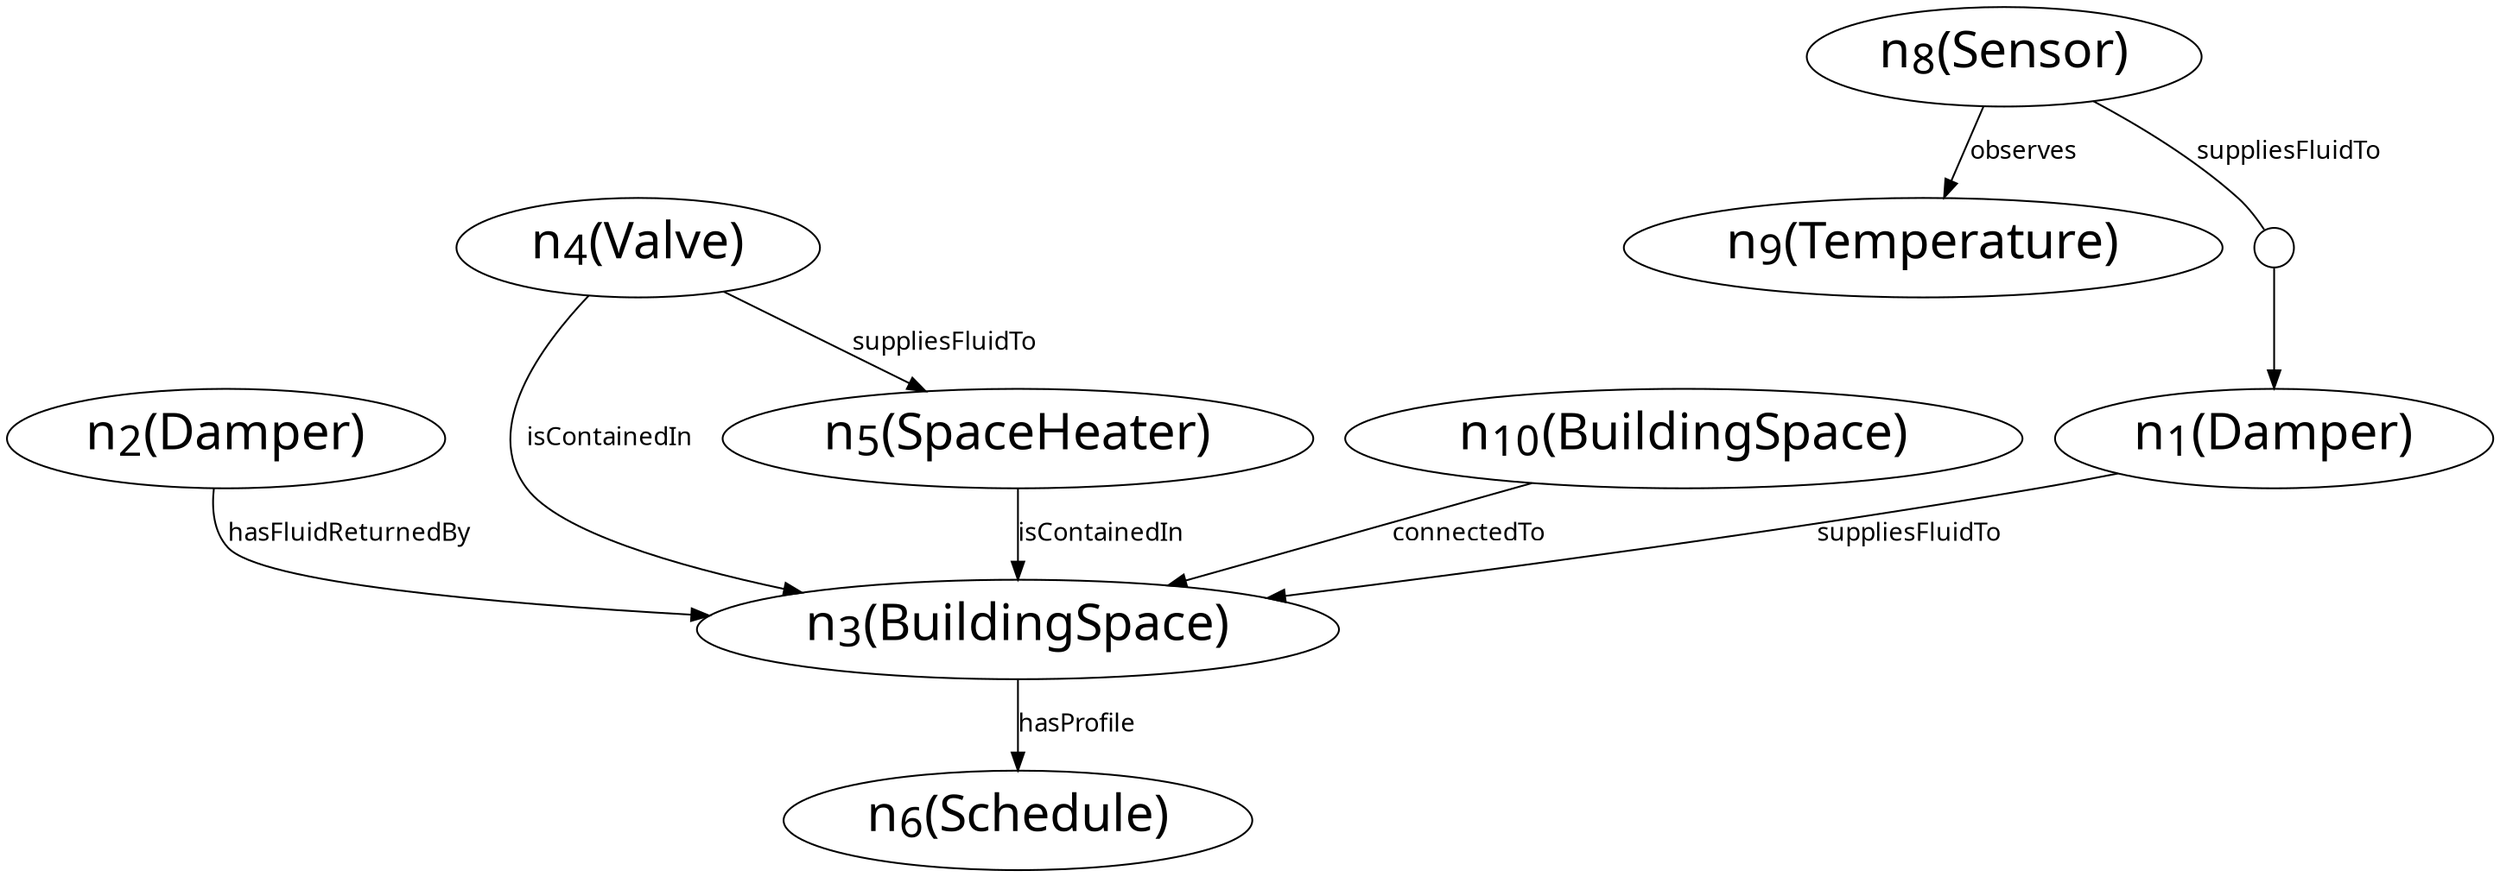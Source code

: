 digraph G {
subgraph  {
<n<SUB>1</SUB>(Damper)> [color=black, fillcolor="#44546A", fontname="CMU Typewriter Text", fontsize=28, height=0.6, label=<n<SUB>1</SUB>(Damper)>, labelcharcount=13, labellinecount=1, width=3.0];
}

subgraph  {
<n<SUB>3</SUB>(BuildingSpace)> [color=black, fillcolor="#3B3838", fontname="CMU Typewriter Text", fontsize=28, height=0.6, label=<n<SUB>3</SUB>(BuildingSpace)>, labelcharcount=20, labellinecount=1, width=4.4];
}

<n<SUB>1</SUB>(Damper)> -> <n<SUB>3</SUB>(BuildingSpace)>  [fontname="CMU Typewriter Text", label="suppliesFluidTo  "];
subgraph  {
<n<SUB>6</SUB>(Schedule)> [color=black, fillcolor="#666666", fontname="CMU Typewriter Text", fontsize=28, height=0.6, label=<n<SUB>6</SUB>(Schedule)>, labelcharcount=15, labellinecount=1, width=3.4];
}

<n<SUB>3</SUB>(BuildingSpace)> -> <n<SUB>6</SUB>(Schedule)>  [fontname="CMU Typewriter Text", label="hasProfile  "];
subgraph  {
<n<SUB>2</SUB>(Damper)> [color=black, fillcolor="#44546A", fontname="CMU Typewriter Text", fontsize=28, height=0.6, label=<n<SUB>2</SUB>(Damper)>, labelcharcount=13, labellinecount=1, width=3.0];
}

<n<SUB>2</SUB>(Damper)> -> <n<SUB>3</SUB>(BuildingSpace)>  [fontname="CMU Typewriter Text", label="hasFluidReturnedBy  "];
subgraph  {
<n<SUB>4</SUB>(Valve)> [color=black, fillcolor="#873939", fontname="CMU Typewriter Text", fontsize=28, height=0.6, label=<n<SUB>4</SUB>(Valve)>, labelcharcount=12, labellinecount=1, width=2.8000000000000003];
}

<n<SUB>4</SUB>(Valve)> -> <n<SUB>3</SUB>(BuildingSpace)>  [fontname="CMU Typewriter Text", label="isContainedIn  "];
subgraph  {
<n<SUB>5</SUB>(SpaceHeater)> [color=black, fillcolor="#873939", fontname="CMU Typewriter Text", fontsize=28, height=0.6, label=<n<SUB>5</SUB>(SpaceHeater)>, labelcharcount=18, labellinecount=1, width=4.0];
}

<n<SUB>4</SUB>(Valve)> -> <n<SUB>5</SUB>(SpaceHeater)>  [fontname="CMU Typewriter Text", label="suppliesFluidTo  "];
<n<SUB>5</SUB>(SpaceHeater)> -> <n<SUB>3</SUB>(BuildingSpace)>  [fontname="CMU Typewriter Text", label="isContainedIn  "];
subgraph  {
<n<SUB>8</SUB>(Sensor)> [color=black, fillcolor="#83AF9B", fontname="CMU Typewriter Text", fontsize=28, height=0.6, label=<n<SUB>8</SUB>(Sensor)>, labelcharcount=13, labellinecount=1, width=3.0];
}

subgraph  {
<n<SUB>9</SUB>(Temperature)> [color=black, fillcolor="#71797E", fontname="CMU Typewriter Text", fontsize=28, height=0.6, label=<n<SUB>9</SUB>(Temperature)>, labelcharcount=18, labellinecount=1, width=4.0];
}

<n<SUB>8</SUB>(Sensor)> -> <n<SUB>9</SUB>(Temperature)>  [fontname="CMU Typewriter Text", label="observes  "];
subgraph  {
8 [color=black, fillcolor="#71797E", fontname="CMU Typewriter Text", fontsize=28, height=0.3, label=<>, labelcharcount=0, labellinecount=0, shape=circle, width=0.3];
}

<n<SUB>8</SUB>(Sensor)> -> 8  [arrowhead=none, fontname="CMU Typewriter Text", label="suppliesFluidTo  "];
8 -> <n<SUB>1</SUB>(Damper)>  [label=""];
subgraph  {
<n<SUB>10</SUB>(BuildingSpace)> [color=black, fillcolor="#3B3838", fontname="CMU Typewriter Text", fontsize=28, height=0.6, label=<n<SUB>10</SUB>(BuildingSpace)>, labelcharcount=21, labellinecount=1, width=4.6000000000000005];
}

<n<SUB>10</SUB>(BuildingSpace)> -> <n<SUB>3</SUB>(BuildingSpace)>  [fontname="CMU Typewriter Text", label="connectedTo  "];
}
